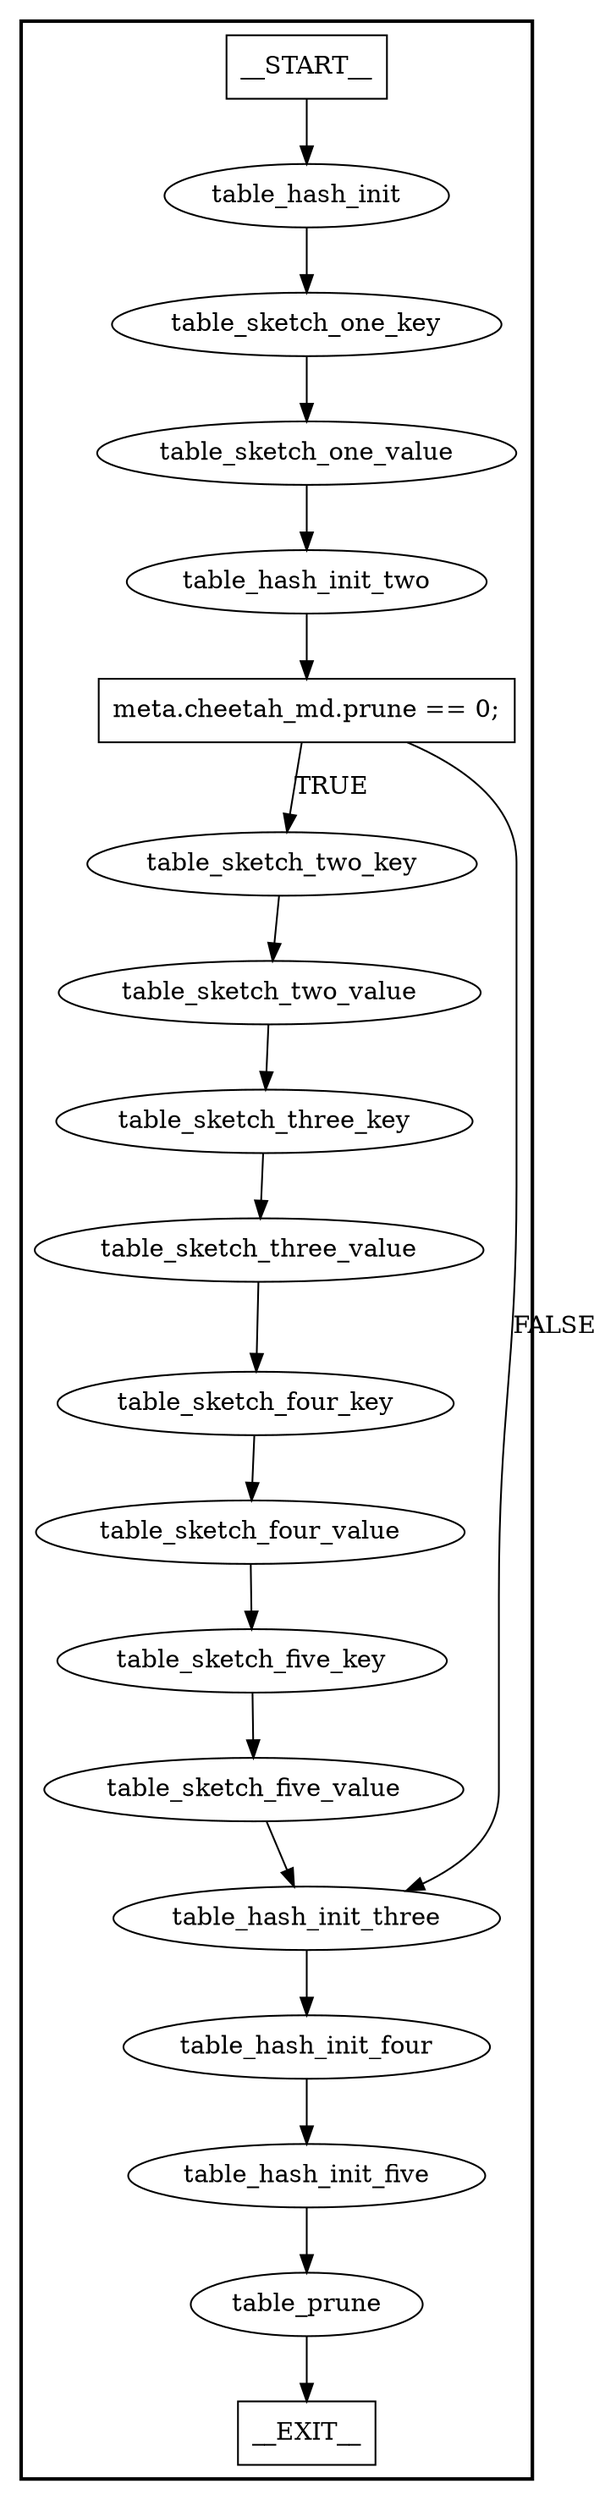 digraph ingress {
subgraph cluster {
graph [
label="", labeljust=r, style=bold];
0[label=__START__, margin="", shape=rectangle, style=solid];
1[label=__EXIT__, margin="", shape=rectangle, style=solid];
2[label=table_hash_init, margin="", shape=ellipse, style=solid];
3[label=table_sketch_one_key, margin="", shape=ellipse, style=solid];
4[label=table_sketch_one_value, margin="", shape=ellipse, style=solid];
5[label=table_hash_init_two, margin="", shape=ellipse, style=solid];
6[label="meta.cheetah_md.prune == 0;", margin="", shape=rectangle, style=solid];
7[label=table_sketch_two_key, margin="", shape=ellipse, style=solid];
8[label=table_sketch_two_value, margin="", shape=ellipse, style=solid];
9[label=table_sketch_three_key, margin="", shape=ellipse, style=solid];
10[label=table_sketch_three_value, margin="", shape=ellipse, style=solid];
11[label=table_sketch_four_key, margin="", shape=ellipse, style=solid];
12[label=table_sketch_four_value, margin="", shape=ellipse, style=solid];
13[label=table_sketch_five_key, margin="", shape=ellipse, style=solid];
14[label=table_sketch_five_value, margin="", shape=ellipse, style=solid];
15[label=table_hash_init_three, margin="", shape=ellipse, style=solid];
16[label=table_hash_init_four, margin="", shape=ellipse, style=solid];
17[label=table_hash_init_five, margin="", shape=ellipse, style=solid];
18[label=table_prune, margin="", shape=ellipse, style=solid];
0 -> 2[label=""];
2 -> 3[label=""];
3 -> 4[label=""];
4 -> 5[label=""];
5 -> 6[label=""];
6 -> 7[label=TRUE];
6 -> 15[label=FALSE];
7 -> 8[label=""];
8 -> 9[label=""];
9 -> 10[label=""];
10 -> 11[label=""];
11 -> 12[label=""];
12 -> 13[label=""];
13 -> 14[label=""];
14 -> 15[label=""];
15 -> 16[label=""];
16 -> 17[label=""];
17 -> 18[label=""];
18 -> 1[label=""];
}
}
